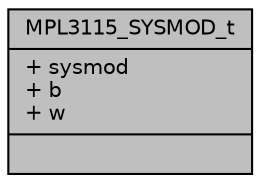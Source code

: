 digraph "MPL3115_SYSMOD_t"
{
  edge [fontname="Helvetica",fontsize="10",labelfontname="Helvetica",labelfontsize="10"];
  node [fontname="Helvetica",fontsize="10",shape=record];
  Node1 [label="{MPL3115_SYSMOD_t\n|+ sysmod\l+ b\l+ w\l|}",height=0.2,width=0.4,color="black", fillcolor="grey75", style="filled", fontcolor="black"];
}
